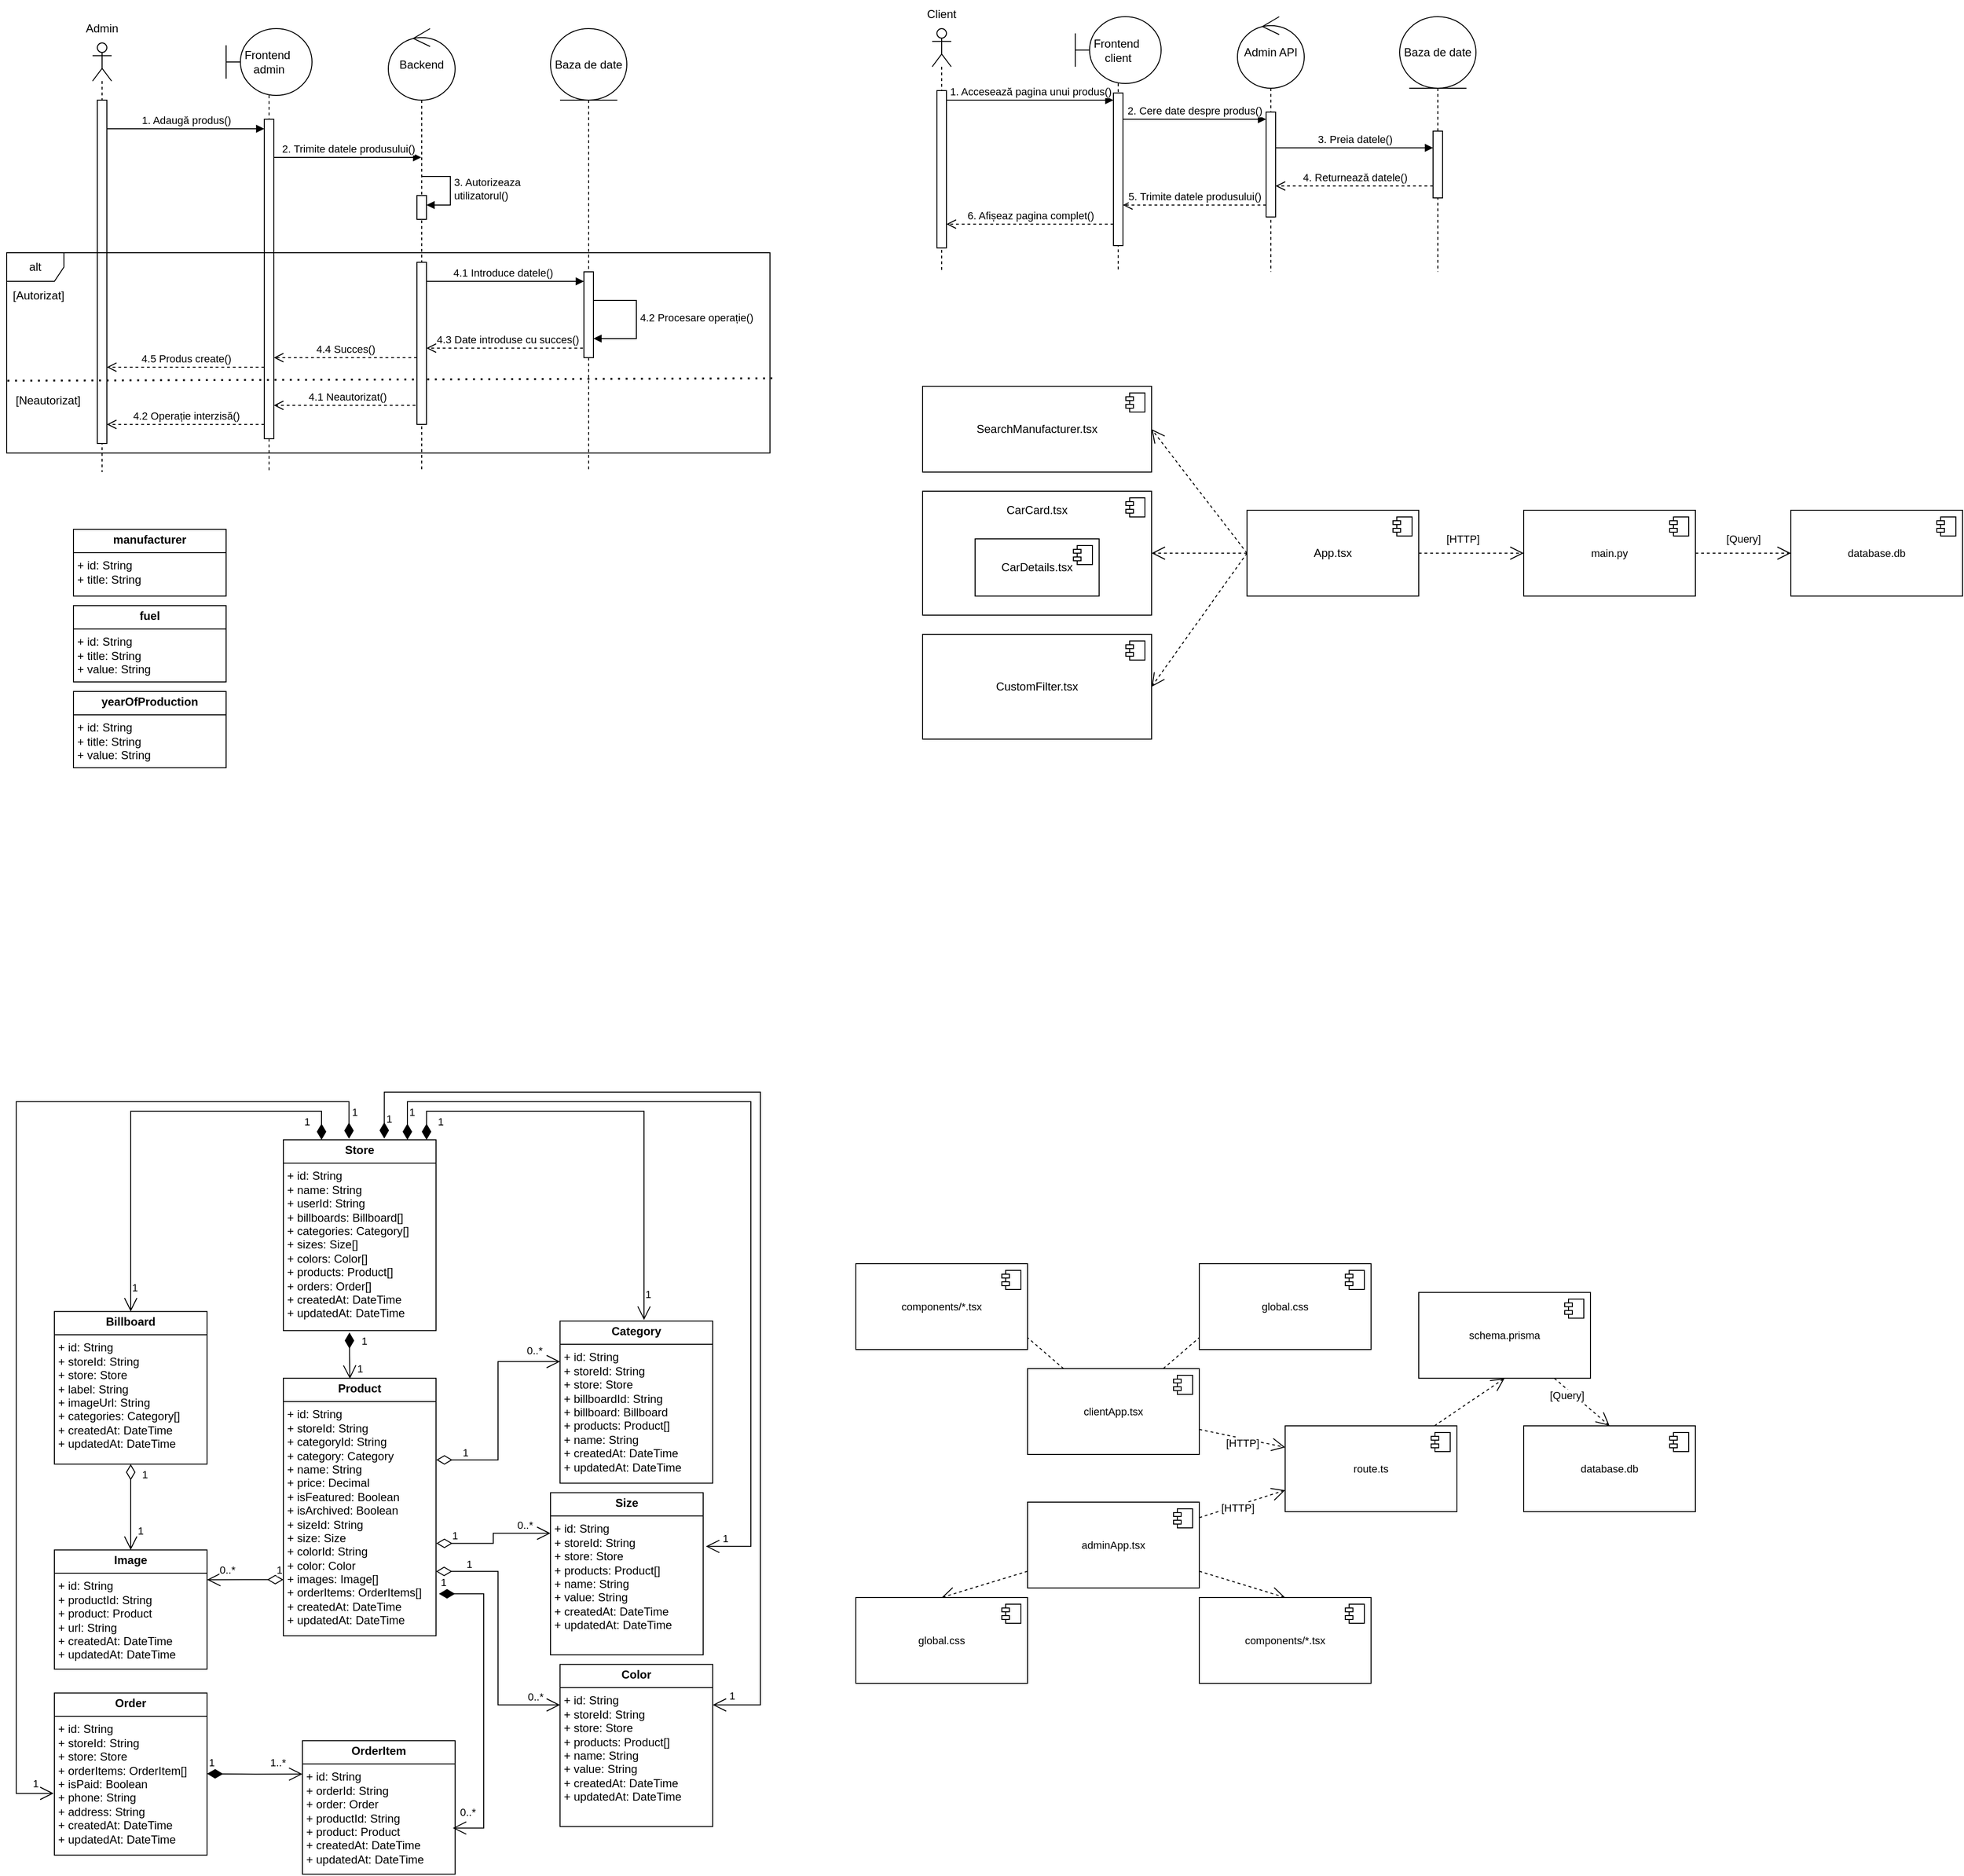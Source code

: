 <mxfile version="28.2.5">
  <diagram name="Page-1" id="--YKOo83Bhxol62qjwoW">
    <mxGraphModel dx="1009" dy="1139" grid="1" gridSize="10" guides="1" tooltips="1" connect="1" arrows="1" fold="1" page="1" pageScale="1" pageWidth="850" pageHeight="1100" math="0" shadow="0">
      <root>
        <mxCell id="0" />
        <mxCell id="1" parent="0" />
        <mxCell id="BHg9AFTFCtXIUyWafe2j-76" value="6. Afișeaz pagina complet()" style="html=1;verticalAlign=bottom;endArrow=open;dashed=1;endSize=8;curved=0;rounded=0;" parent="1" source="BHg9AFTFCtXIUyWafe2j-79" target="BHg9AFTFCtXIUyWafe2j-77" edge="1">
          <mxGeometry relative="1" as="geometry">
            <mxPoint x="1160" y="290" as="sourcePoint" />
            <mxPoint x="1070" y="299.77" as="targetPoint" />
            <Array as="points">
              <mxPoint x="1090" y="280" />
            </Array>
          </mxGeometry>
        </mxCell>
        <mxCell id="BHg9AFTFCtXIUyWafe2j-69" value="1. Accesează pagina unui produs()" style="html=1;verticalAlign=bottom;endArrow=block;curved=0;rounded=0;" parent="1" source="BHg9AFTFCtXIUyWafe2j-77" target="BHg9AFTFCtXIUyWafe2j-79" edge="1">
          <mxGeometry width="80" relative="1" as="geometry">
            <mxPoint x="1000" y="160" as="sourcePoint" />
            <mxPoint x="1080" y="160" as="targetPoint" />
            <Array as="points">
              <mxPoint x="1080" y="150" />
            </Array>
          </mxGeometry>
        </mxCell>
        <mxCell id="BHg9AFTFCtXIUyWafe2j-6" value="Baza de date" style="shape=umlLifeline;perimeter=lifelinePerimeter;whiteSpace=wrap;html=1;container=1;dropTarget=0;collapsible=0;recursiveResize=0;outlineConnect=0;portConstraint=eastwest;newEdgeStyle={&quot;curved&quot;:0,&quot;rounded&quot;:0};participant=umlEntity;size=75;" parent="1" vertex="1">
          <mxGeometry x="580" y="75" width="80" height="465" as="geometry" />
        </mxCell>
        <mxCell id="BHg9AFTFCtXIUyWafe2j-8" value="Backend" style="shape=umlLifeline;perimeter=lifelinePerimeter;whiteSpace=wrap;html=1;container=1;dropTarget=0;collapsible=0;recursiveResize=0;outlineConnect=0;portConstraint=eastwest;newEdgeStyle={&quot;curved&quot;:0,&quot;rounded&quot;:0};participant=umlControl;size=75;" parent="1" vertex="1">
          <mxGeometry x="410" y="75" width="70" height="465" as="geometry" />
        </mxCell>
        <mxCell id="BHg9AFTFCtXIUyWafe2j-11" value="" style="html=1;points=[[0,0,0,0,5],[0,1,0,0,-5],[1,0,0,0,5],[1,1,0,0,-5]];perimeter=orthogonalPerimeter;outlineConnect=0;targetShapes=umlLifeline;portConstraint=eastwest;newEdgeStyle={&quot;curved&quot;:0,&quot;rounded&quot;:0};" parent="BHg9AFTFCtXIUyWafe2j-8" vertex="1">
          <mxGeometry x="30" y="175" width="10" height="25" as="geometry" />
        </mxCell>
        <mxCell id="BHg9AFTFCtXIUyWafe2j-12" value="3. Autorizeaza&amp;nbsp;&lt;br&gt;utilizatorul()" style="html=1;align=left;spacingLeft=2;endArrow=block;rounded=0;edgeStyle=orthogonalEdgeStyle;curved=0;rounded=0;" parent="BHg9AFTFCtXIUyWafe2j-8" target="BHg9AFTFCtXIUyWafe2j-11" edge="1">
          <mxGeometry relative="1" as="geometry">
            <mxPoint x="35" y="155" as="sourcePoint" />
            <Array as="points">
              <mxPoint x="65" y="185" />
            </Array>
          </mxGeometry>
        </mxCell>
        <mxCell id="BHg9AFTFCtXIUyWafe2j-1" value="" style="shape=umlLifeline;perimeter=lifelinePerimeter;whiteSpace=wrap;html=1;container=1;dropTarget=0;collapsible=0;recursiveResize=0;outlineConnect=0;portConstraint=eastwest;newEdgeStyle={&quot;curved&quot;:0,&quot;rounded&quot;:0};participant=umlActor;" parent="1" vertex="1">
          <mxGeometry x="100" y="90" width="20" height="450" as="geometry" />
        </mxCell>
        <mxCell id="BHg9AFTFCtXIUyWafe2j-34" value="" style="html=1;points=[[0,0,0,0,5],[0,1,0,0,-5],[1,0,0,0,5],[1,1,0,0,-5]];perimeter=orthogonalPerimeter;outlineConnect=0;targetShapes=umlLifeline;portConstraint=eastwest;newEdgeStyle={&quot;curved&quot;:0,&quot;rounded&quot;:0};" parent="BHg9AFTFCtXIUyWafe2j-1" vertex="1">
          <mxGeometry x="5" y="60" width="10" height="360" as="geometry" />
        </mxCell>
        <mxCell id="BHg9AFTFCtXIUyWafe2j-5" value="Admin" style="text;html=1;align=center;verticalAlign=middle;whiteSpace=wrap;rounded=0;" parent="1" vertex="1">
          <mxGeometry x="80" y="60" width="60" height="30" as="geometry" />
        </mxCell>
        <mxCell id="BHg9AFTFCtXIUyWafe2j-7" value="&lt;div align=&quot;center&quot;&gt;Frontend&amp;nbsp;&lt;br&gt;admin&lt;/div&gt;" style="shape=umlLifeline;perimeter=lifelinePerimeter;whiteSpace=wrap;html=1;container=1;dropTarget=0;collapsible=0;recursiveResize=0;outlineConnect=0;portConstraint=eastwest;newEdgeStyle={&quot;curved&quot;:0,&quot;rounded&quot;:0};participant=umlBoundary;size=70;align=center;" parent="1" vertex="1">
          <mxGeometry x="240" y="75" width="90" height="465" as="geometry" />
        </mxCell>
        <mxCell id="BHg9AFTFCtXIUyWafe2j-36" value="" style="html=1;points=[[0,0,0,0,5],[0,1,0,0,-5],[1,0,0,0,5],[1,1,0,0,-5]];perimeter=orthogonalPerimeter;outlineConnect=0;targetShapes=umlLifeline;portConstraint=eastwest;newEdgeStyle={&quot;curved&quot;:0,&quot;rounded&quot;:0};" parent="BHg9AFTFCtXIUyWafe2j-7" vertex="1">
          <mxGeometry x="40" y="95" width="10" height="335" as="geometry" />
        </mxCell>
        <mxCell id="BHg9AFTFCtXIUyWafe2j-9" value="1. Adaugă produs()" style="html=1;verticalAlign=bottom;endArrow=block;curved=0;rounded=0;" parent="1" target="BHg9AFTFCtXIUyWafe2j-36" edge="1">
          <mxGeometry width="80" relative="1" as="geometry">
            <mxPoint x="115" y="180" as="sourcePoint" />
            <mxPoint x="284.5" y="180" as="targetPoint" />
          </mxGeometry>
        </mxCell>
        <mxCell id="BHg9AFTFCtXIUyWafe2j-10" value="2. Trimite datele produsului()" style="html=1;verticalAlign=bottom;endArrow=block;curved=0;rounded=0;" parent="1" source="BHg9AFTFCtXIUyWafe2j-36" edge="1">
          <mxGeometry width="80" relative="1" as="geometry">
            <mxPoint x="300" y="210" as="sourcePoint" />
            <mxPoint x="444.5" y="210" as="targetPoint" />
          </mxGeometry>
        </mxCell>
        <mxCell id="BHg9AFTFCtXIUyWafe2j-30" value="4.2 Procesare operație()" style="html=1;align=left;spacingLeft=2;endArrow=block;rounded=0;edgeStyle=orthogonalEdgeStyle;curved=0;rounded=0;" parent="1" source="BHg9AFTFCtXIUyWafe2j-6" target="BHg9AFTFCtXIUyWafe2j-29" edge="1">
          <mxGeometry relative="1" as="geometry">
            <mxPoint x="625" y="360" as="sourcePoint" />
            <Array as="points">
              <mxPoint x="670" y="360" />
              <mxPoint x="670" y="400" />
            </Array>
          </mxGeometry>
        </mxCell>
        <mxCell id="BHg9AFTFCtXIUyWafe2j-32" value="4.4 Succes()" style="html=1;verticalAlign=bottom;endArrow=open;dashed=1;endSize=8;curved=0;rounded=0;" parent="1" edge="1">
          <mxGeometry relative="1" as="geometry">
            <mxPoint x="440" y="420" as="sourcePoint" />
            <mxPoint x="290" y="420" as="targetPoint" />
            <Array as="points">
              <mxPoint x="360" y="420" />
            </Array>
          </mxGeometry>
        </mxCell>
        <mxCell id="BHg9AFTFCtXIUyWafe2j-33" value="4.5 Produs create()" style="html=1;verticalAlign=bottom;endArrow=open;dashed=1;endSize=8;curved=0;rounded=0;" parent="1" target="BHg9AFTFCtXIUyWafe2j-34" edge="1">
          <mxGeometry relative="1" as="geometry">
            <mxPoint x="280" y="430" as="sourcePoint" />
            <mxPoint x="100" y="410" as="targetPoint" />
            <Array as="points">
              <mxPoint x="200" y="430" />
            </Array>
          </mxGeometry>
        </mxCell>
        <mxCell id="BHg9AFTFCtXIUyWafe2j-16" value="" style="group;movable=1;resizable=1;rotatable=1;deletable=1;editable=1;locked=0;connectable=1;" parent="1" vertex="1" connectable="0">
          <mxGeometry x="10" y="310" width="800" height="270" as="geometry" />
        </mxCell>
        <mxCell id="BHg9AFTFCtXIUyWafe2j-19" value="" style="group;movable=1;resizable=1;rotatable=1;deletable=1;editable=1;locked=0;connectable=1;" parent="BHg9AFTFCtXIUyWafe2j-16" vertex="1" connectable="0">
          <mxGeometry width="800" height="270" as="geometry" />
        </mxCell>
        <mxCell id="BHg9AFTFCtXIUyWafe2j-13" value="alt" style="shape=umlFrame;whiteSpace=wrap;html=1;pointerEvents=0;movable=1;resizable=1;rotatable=1;deletable=1;editable=1;locked=0;connectable=1;" parent="BHg9AFTFCtXIUyWafe2j-19" vertex="1">
          <mxGeometry width="800" height="210" as="geometry" />
        </mxCell>
        <mxCell id="BHg9AFTFCtXIUyWafe2j-15" value="[Autorizat]" style="text;html=1;align=center;verticalAlign=middle;whiteSpace=wrap;rounded=0;" parent="BHg9AFTFCtXIUyWafe2j-19" vertex="1">
          <mxGeometry x="0.001" y="30" width="66.774" height="30" as="geometry" />
        </mxCell>
        <mxCell id="BHg9AFTFCtXIUyWafe2j-17" value="[Neautorizat]" style="text;html=1;align=center;verticalAlign=middle;whiteSpace=wrap;rounded=0;" parent="BHg9AFTFCtXIUyWafe2j-19" vertex="1">
          <mxGeometry x="10.001" y="140" width="66.774" height="30" as="geometry" />
        </mxCell>
        <mxCell id="BHg9AFTFCtXIUyWafe2j-14" value="" style="endArrow=none;dashed=1;html=1;dashPattern=1 3;strokeWidth=2;rounded=0;exitX=0.001;exitY=0.639;exitDx=0;exitDy=0;exitPerimeter=0;entryX=1.003;entryY=0.627;entryDx=0;entryDy=0;entryPerimeter=0;" parent="BHg9AFTFCtXIUyWafe2j-19" source="BHg9AFTFCtXIUyWafe2j-13" target="BHg9AFTFCtXIUyWafe2j-13" edge="1">
          <mxGeometry width="50" height="50" relative="1" as="geometry">
            <mxPoint x="10.78" y="135.63" as="sourcePoint" />
            <mxPoint x="808.38" y="134.37" as="targetPoint" />
          </mxGeometry>
        </mxCell>
        <mxCell id="BHg9AFTFCtXIUyWafe2j-20" value="4.1 Neautorizat()" style="html=1;verticalAlign=bottom;endArrow=open;dashed=1;endSize=8;curved=0;rounded=0;" parent="BHg9AFTFCtXIUyWafe2j-19" target="BHg9AFTFCtXIUyWafe2j-36" edge="1">
          <mxGeometry relative="1" as="geometry">
            <mxPoint x="434.5" y="160" as="sourcePoint" />
            <mxPoint x="274.667" y="160" as="targetPoint" />
          </mxGeometry>
        </mxCell>
        <mxCell id="BHg9AFTFCtXIUyWafe2j-23" value="4.2 Operație interzisă()" style="html=1;verticalAlign=bottom;endArrow=open;dashed=1;endSize=8;curved=0;rounded=0;" parent="BHg9AFTFCtXIUyWafe2j-19" target="BHg9AFTFCtXIUyWafe2j-34" edge="1">
          <mxGeometry relative="1" as="geometry">
            <mxPoint x="270" y="180" as="sourcePoint" />
            <mxPoint x="99.81" y="180" as="targetPoint" />
          </mxGeometry>
        </mxCell>
        <mxCell id="BHg9AFTFCtXIUyWafe2j-24" value="4.1 Introduce datele()" style="html=1;verticalAlign=bottom;endArrow=block;curved=0;rounded=0;" parent="BHg9AFTFCtXIUyWafe2j-19" target="BHg9AFTFCtXIUyWafe2j-29" edge="1">
          <mxGeometry width="80" relative="1" as="geometry">
            <mxPoint x="434.81" y="30" as="sourcePoint" />
            <mxPoint x="609.5" y="30" as="targetPoint" />
          </mxGeometry>
        </mxCell>
        <mxCell id="BHg9AFTFCtXIUyWafe2j-25" value="4.3 Date introduse cu succes()" style="html=1;verticalAlign=bottom;endArrow=open;dashed=1;endSize=8;curved=0;rounded=0;movable=1;resizable=1;rotatable=1;deletable=1;editable=1;locked=0;connectable=1;" parent="BHg9AFTFCtXIUyWafe2j-19" target="BHg9AFTFCtXIUyWafe2j-37" edge="1">
          <mxGeometry relative="1" as="geometry">
            <mxPoint x="610.0" y="100" as="sourcePoint" />
            <mxPoint x="435.31" y="100" as="targetPoint" />
          </mxGeometry>
        </mxCell>
        <mxCell id="BHg9AFTFCtXIUyWafe2j-37" value="" style="html=1;points=[[0,0,0,0,5],[0,1,0,0,-5],[1,0,0,0,5],[1,1,0,0,-5]];perimeter=orthogonalPerimeter;outlineConnect=0;targetShapes=umlLifeline;portConstraint=eastwest;newEdgeStyle={&quot;curved&quot;:0,&quot;rounded&quot;:0};" parent="BHg9AFTFCtXIUyWafe2j-19" vertex="1">
          <mxGeometry x="430" y="10" width="10" height="170" as="geometry" />
        </mxCell>
        <mxCell id="BHg9AFTFCtXIUyWafe2j-29" value="" style="html=1;points=[[0,0,0,0,5],[0,1,0,0,-5],[1,0,0,0,5],[1,1,0,0,-5]];perimeter=orthogonalPerimeter;outlineConnect=0;targetShapes=umlLifeline;portConstraint=eastwest;newEdgeStyle={&quot;curved&quot;:0,&quot;rounded&quot;:0};" parent="BHg9AFTFCtXIUyWafe2j-19" vertex="1">
          <mxGeometry x="605" y="20" width="10" height="90" as="geometry" />
        </mxCell>
        <mxCell id="BHg9AFTFCtXIUyWafe2j-43" value="Baza de date" style="shape=umlLifeline;perimeter=lifelinePerimeter;whiteSpace=wrap;html=1;container=1;dropTarget=0;collapsible=0;recursiveResize=0;outlineConnect=0;portConstraint=eastwest;newEdgeStyle={&quot;curved&quot;:0,&quot;rounded&quot;:0};participant=umlEntity;size=75;" parent="1" vertex="1">
          <mxGeometry x="1470" y="62.5" width="80" height="267.5" as="geometry" />
        </mxCell>
        <mxCell id="BHg9AFTFCtXIUyWafe2j-78" value="" style="html=1;points=[[0,0,0,0,5],[0,1,0,0,-5],[1,0,0,0,5],[1,1,0,0,-5]];perimeter=orthogonalPerimeter;outlineConnect=0;targetShapes=umlLifeline;portConstraint=eastwest;newEdgeStyle={&quot;curved&quot;:0,&quot;rounded&quot;:0};" parent="BHg9AFTFCtXIUyWafe2j-43" vertex="1">
          <mxGeometry x="35" y="120" width="10" height="70" as="geometry" />
        </mxCell>
        <mxCell id="BHg9AFTFCtXIUyWafe2j-44" value="Admin API" style="shape=umlLifeline;perimeter=lifelinePerimeter;whiteSpace=wrap;html=1;container=1;dropTarget=0;collapsible=0;recursiveResize=0;outlineConnect=0;portConstraint=eastwest;newEdgeStyle={&quot;curved&quot;:0,&quot;rounded&quot;:0};participant=umlControl;size=75;" parent="1" vertex="1">
          <mxGeometry x="1300" y="62.5" width="70" height="267.5" as="geometry" />
        </mxCell>
        <mxCell id="BHg9AFTFCtXIUyWafe2j-80" value="" style="html=1;points=[[0,0,0,0,5],[0,1,0,0,-5],[1,0,0,0,5],[1,1,0,0,-5]];perimeter=orthogonalPerimeter;outlineConnect=0;targetShapes=umlLifeline;portConstraint=eastwest;newEdgeStyle={&quot;curved&quot;:0,&quot;rounded&quot;:0};" parent="BHg9AFTFCtXIUyWafe2j-44" vertex="1">
          <mxGeometry x="30" y="100" width="10" height="110" as="geometry" />
        </mxCell>
        <mxCell id="BHg9AFTFCtXIUyWafe2j-47" value="" style="shape=umlLifeline;perimeter=lifelinePerimeter;whiteSpace=wrap;html=1;container=1;dropTarget=0;collapsible=0;recursiveResize=0;outlineConnect=0;portConstraint=eastwest;newEdgeStyle={&quot;curved&quot;:0,&quot;rounded&quot;:0};participant=umlActor;" parent="1" vertex="1">
          <mxGeometry x="980" y="75" width="20" height="255" as="geometry" />
        </mxCell>
        <mxCell id="BHg9AFTFCtXIUyWafe2j-77" value="" style="html=1;points=[[0,0,0,0,5],[0,1,0,0,-5],[1,0,0,0,5],[1,1,0,0,-5]];perimeter=orthogonalPerimeter;outlineConnect=0;targetShapes=umlLifeline;portConstraint=eastwest;newEdgeStyle={&quot;curved&quot;:0,&quot;rounded&quot;:0};" parent="BHg9AFTFCtXIUyWafe2j-47" vertex="1">
          <mxGeometry x="5" y="65" width="10" height="165" as="geometry" />
        </mxCell>
        <mxCell id="BHg9AFTFCtXIUyWafe2j-49" value="Client" style="text;html=1;align=center;verticalAlign=middle;whiteSpace=wrap;rounded=0;" parent="1" vertex="1">
          <mxGeometry x="960" y="45" width="60" height="30" as="geometry" />
        </mxCell>
        <mxCell id="BHg9AFTFCtXIUyWafe2j-50" value="&lt;div align=&quot;center&quot;&gt;Frontend&amp;nbsp;&lt;br&gt;client&lt;/div&gt;" style="shape=umlLifeline;perimeter=lifelinePerimeter;whiteSpace=wrap;html=1;container=1;dropTarget=0;collapsible=0;recursiveResize=0;outlineConnect=0;portConstraint=eastwest;newEdgeStyle={&quot;curved&quot;:0,&quot;rounded&quot;:0};participant=umlBoundary;size=70;align=center;" parent="1" vertex="1">
          <mxGeometry x="1130" y="62.5" width="90" height="267.5" as="geometry" />
        </mxCell>
        <mxCell id="BHg9AFTFCtXIUyWafe2j-79" value="" style="html=1;points=[[0,0,0,0,5],[0,1,0,0,-5],[1,0,0,0,5],[1,1,0,0,-5]];perimeter=orthogonalPerimeter;outlineConnect=0;targetShapes=umlLifeline;portConstraint=eastwest;newEdgeStyle={&quot;curved&quot;:0,&quot;rounded&quot;:0};" parent="BHg9AFTFCtXIUyWafe2j-50" vertex="1">
          <mxGeometry x="40" y="80" width="10" height="160" as="geometry" />
        </mxCell>
        <mxCell id="BHg9AFTFCtXIUyWafe2j-70" value="2. Cere date despre produs()" style="html=1;verticalAlign=bottom;endArrow=block;curved=0;rounded=0;" parent="1" edge="1">
          <mxGeometry width="80" relative="1" as="geometry">
            <mxPoint x="1180" y="170" as="sourcePoint" />
            <mxPoint x="1330" y="170" as="targetPoint" />
          </mxGeometry>
        </mxCell>
        <mxCell id="BHg9AFTFCtXIUyWafe2j-71" value="3. Preia datele()" style="html=1;verticalAlign=bottom;endArrow=block;curved=0;rounded=0;" parent="1" source="BHg9AFTFCtXIUyWafe2j-80" target="BHg9AFTFCtXIUyWafe2j-78" edge="1">
          <mxGeometry width="80" relative="1" as="geometry">
            <mxPoint x="1335.035" y="200" as="sourcePoint" />
            <mxPoint x="1509.5" y="200" as="targetPoint" />
            <Array as="points">
              <mxPoint x="1420" y="200" />
            </Array>
          </mxGeometry>
        </mxCell>
        <mxCell id="BHg9AFTFCtXIUyWafe2j-74" value="4. Returnează datele()" style="html=1;verticalAlign=bottom;endArrow=open;dashed=1;endSize=8;curved=0;rounded=0;" parent="1" source="BHg9AFTFCtXIUyWafe2j-78" target="BHg9AFTFCtXIUyWafe2j-80" edge="1">
          <mxGeometry relative="1" as="geometry">
            <mxPoint x="1509.5" y="240" as="sourcePoint" />
            <mxPoint x="1335.035" y="240" as="targetPoint" />
            <Array as="points">
              <mxPoint x="1420" y="240" />
            </Array>
          </mxGeometry>
        </mxCell>
        <mxCell id="BHg9AFTFCtXIUyWafe2j-75" value="5. Trimite datele produsului()" style="html=1;verticalAlign=bottom;endArrow=open;dashed=1;endSize=8;curved=0;rounded=0;" parent="1" source="BHg9AFTFCtXIUyWafe2j-80" target="BHg9AFTFCtXIUyWafe2j-79" edge="1">
          <mxGeometry relative="1" as="geometry">
            <mxPoint x="1330" y="260" as="sourcePoint" />
            <mxPoint x="1180.005" y="260" as="targetPoint" />
            <Array as="points">
              <mxPoint x="1250" y="260" />
            </Array>
          </mxGeometry>
        </mxCell>
        <mxCell id="5V5kFggPxRIhRgnpEikM-1" value="&lt;p style=&quot;margin:0px;margin-top:4px;text-align:center;&quot;&gt;&lt;b&gt;manufacturer&lt;/b&gt;&lt;/p&gt;&lt;hr size=&quot;1&quot; style=&quot;border-style:solid;&quot;&gt;&lt;p style=&quot;margin:0px;margin-left:4px;&quot;&gt;+ id: String&lt;/p&gt;&lt;p style=&quot;margin:0px;margin-left:4px;&quot;&gt;+ title: String&lt;/p&gt;" style="verticalAlign=top;align=left;overflow=fill;html=1;whiteSpace=wrap;" parent="1" vertex="1">
          <mxGeometry x="80" y="600" width="160" height="70" as="geometry" />
        </mxCell>
        <mxCell id="5V5kFggPxRIhRgnpEikM-2" value="&lt;p style=&quot;margin:0px;margin-top:4px;text-align:center;&quot;&gt;&lt;b&gt;fuel&lt;/b&gt;&lt;/p&gt;&lt;hr size=&quot;1&quot; style=&quot;border-style:solid;&quot;&gt;&lt;p style=&quot;margin:0px;margin-left:4px;&quot;&gt;+ id: String&lt;/p&gt;&lt;p style=&quot;margin:0px;margin-left:4px;&quot;&gt;+ title: String&lt;/p&gt;&lt;p style=&quot;margin:0px;margin-left:4px;&quot;&gt;+ value: String&lt;/p&gt;" style="verticalAlign=top;align=left;overflow=fill;html=1;whiteSpace=wrap;" parent="1" vertex="1">
          <mxGeometry x="80" y="680" width="160" height="80" as="geometry" />
        </mxCell>
        <mxCell id="5V5kFggPxRIhRgnpEikM-3" value="&lt;p style=&quot;margin:0px;margin-top:4px;text-align:center;&quot;&gt;&lt;b&gt;yearOfProduction&lt;/b&gt;&lt;/p&gt;&lt;hr size=&quot;1&quot; style=&quot;border-style:solid;&quot;&gt;&lt;p style=&quot;margin:0px;margin-left:4px;&quot;&gt;+ id: String&lt;/p&gt;&lt;p style=&quot;margin:0px;margin-left:4px;&quot;&gt;+ title: String&lt;/p&gt;&lt;p style=&quot;margin:0px;margin-left:4px;&quot;&gt;+ value: String&lt;/p&gt;" style="verticalAlign=top;align=left;overflow=fill;html=1;whiteSpace=wrap;" parent="1" vertex="1">
          <mxGeometry x="80" y="770" width="160" height="80" as="geometry" />
        </mxCell>
        <mxCell id="5V5kFggPxRIhRgnpEikM-4" value="&lt;p style=&quot;margin:0px;margin-top:4px;text-align:center;&quot;&gt;&lt;b&gt;Store&lt;/b&gt;&lt;/p&gt;&lt;hr size=&quot;1&quot; style=&quot;border-style:solid;&quot;&gt;&lt;p style=&quot;margin:0px;margin-left:4px;&quot;&gt;+ id: String&lt;/p&gt;&lt;p style=&quot;margin:0px;margin-left:4px;&quot;&gt;+ name: String&lt;/p&gt;&lt;p style=&quot;margin:0px;margin-left:4px;&quot;&gt;+ userId: String&lt;/p&gt;&lt;p style=&quot;margin:0px;margin-left:4px;&quot;&gt;+ billboards: Billboard[]&lt;/p&gt;&lt;p style=&quot;margin:0px;margin-left:4px;&quot;&gt;+ categories: Category[]&lt;/p&gt;&lt;p style=&quot;margin:0px;margin-left:4px;&quot;&gt;+ sizes: Size[]&lt;/p&gt;&lt;p style=&quot;margin:0px;margin-left:4px;&quot;&gt;+ colors: Color[]&lt;/p&gt;&lt;p style=&quot;margin:0px;margin-left:4px;&quot;&gt;+ products: Product[]&lt;/p&gt;&lt;p style=&quot;margin:0px;margin-left:4px;&quot;&gt;+ orders: Order[]&lt;/p&gt;&lt;p style=&quot;margin:0px;margin-left:4px;&quot;&gt;+ createdAt: DateTime&lt;/p&gt;&lt;p style=&quot;margin:0px;margin-left:4px;&quot;&gt;+ updatedAt: DateTime&lt;/p&gt;" style="verticalAlign=top;align=left;overflow=fill;html=1;whiteSpace=wrap;" parent="1" vertex="1">
          <mxGeometry x="300" y="1240.14" width="160" height="200" as="geometry" />
        </mxCell>
        <mxCell id="5V5kFggPxRIhRgnpEikM-5" value="&lt;p style=&quot;margin:0px;margin-top:4px;text-align:center;&quot;&gt;&lt;b&gt;Billboard&lt;/b&gt;&lt;/p&gt;&lt;hr size=&quot;1&quot; style=&quot;border-style:solid;&quot;&gt;&lt;p style=&quot;margin:0px;margin-left:4px;&quot;&gt;+ id: String&lt;/p&gt;&lt;p style=&quot;margin:0px;margin-left:4px;&quot;&gt;+ storeId: String&lt;/p&gt;&lt;p style=&quot;margin:0px;margin-left:4px;&quot;&gt;+ store: Store&lt;/p&gt;&lt;p style=&quot;margin:0px;margin-left:4px;&quot;&gt;+ label: String&lt;/p&gt;&lt;p style=&quot;margin:0px;margin-left:4px;&quot;&gt;+ imageUrl: String&lt;/p&gt;&lt;p style=&quot;margin:0px;margin-left:4px;&quot;&gt;+ categories: Category[]&lt;/p&gt;&lt;p style=&quot;margin:0px;margin-left:4px;&quot;&gt;+ createdAt: DateTime&lt;/p&gt;&lt;p style=&quot;margin:0px;margin-left:4px;&quot;&gt;+ updatedAt: DateTime&lt;/p&gt;" style="verticalAlign=top;align=left;overflow=fill;html=1;whiteSpace=wrap;" parent="1" vertex="1">
          <mxGeometry x="60" y="1420.14" width="160" height="160" as="geometry" />
        </mxCell>
        <mxCell id="5V5kFggPxRIhRgnpEikM-6" value="&lt;p style=&quot;margin:0px;margin-top:4px;text-align:center;&quot;&gt;&lt;b&gt;Category&lt;/b&gt;&lt;/p&gt;&lt;hr size=&quot;1&quot; style=&quot;border-style:solid;&quot;&gt;&lt;p style=&quot;margin:0px;margin-left:4px;&quot;&gt;+ id: String&lt;/p&gt;&lt;p style=&quot;margin:0px;margin-left:4px;&quot;&gt;+ storeId: String&lt;/p&gt;&lt;p style=&quot;margin:0px;margin-left:4px;&quot;&gt;+ store: Store&lt;/p&gt;&lt;p style=&quot;margin:0px;margin-left:4px;&quot;&gt;+ billboardId: String&lt;/p&gt;&lt;p style=&quot;margin:0px;margin-left:4px;&quot;&gt;+ billboard: Billboard&lt;/p&gt;&lt;p style=&quot;margin:0px;margin-left:4px;&quot;&gt;+ products: Product[]&lt;/p&gt;&lt;p style=&quot;margin:0px;margin-left:4px;&quot;&gt;+ name: String&lt;/p&gt;&lt;p style=&quot;margin:0px;margin-left:4px;&quot;&gt;+ createdAt: DateTime&lt;/p&gt;&lt;p style=&quot;margin:0px;margin-left:4px;&quot;&gt;+ updatedAt: DateTime&lt;/p&gt;" style="verticalAlign=top;align=left;overflow=fill;html=1;whiteSpace=wrap;" parent="1" vertex="1">
          <mxGeometry x="590" y="1430.14" width="160" height="170" as="geometry" />
        </mxCell>
        <mxCell id="5V5kFggPxRIhRgnpEikM-7" value="&lt;p style=&quot;margin:0px;margin-top:4px;text-align:center;&quot;&gt;&lt;b&gt;Size&lt;/b&gt;&lt;/p&gt;&lt;hr size=&quot;1&quot; style=&quot;border-style:solid;&quot;&gt;&lt;p style=&quot;margin:0px;margin-left:4px;&quot;&gt;+ id: String&lt;/p&gt;&lt;p style=&quot;margin:0px;margin-left:4px;&quot;&gt;+ storeId: String&lt;/p&gt;&lt;p style=&quot;margin:0px;margin-left:4px;&quot;&gt;+ store: Store&lt;/p&gt;&lt;p style=&quot;margin:0px;margin-left:4px;&quot;&gt;+ products: Product[]&lt;/p&gt;&lt;p style=&quot;margin:0px;margin-left:4px;&quot;&gt;+ name: String&lt;/p&gt;&lt;p style=&quot;margin:0px;margin-left:4px;&quot;&gt;+ value: String&lt;/p&gt;&lt;p style=&quot;margin:0px;margin-left:4px;&quot;&gt;+ createdAt: DateTime&lt;/p&gt;&lt;p style=&quot;margin:0px;margin-left:4px;&quot;&gt;+ updatedAt: DateTime&lt;/p&gt;" style="verticalAlign=top;align=left;overflow=fill;html=1;whiteSpace=wrap;" parent="1" vertex="1">
          <mxGeometry x="580" y="1610.14" width="160" height="170" as="geometry" />
        </mxCell>
        <mxCell id="5V5kFggPxRIhRgnpEikM-8" value="&lt;p style=&quot;margin:0px;margin-top:4px;text-align:center;&quot;&gt;&lt;b&gt;Color&lt;/b&gt;&lt;/p&gt;&lt;hr size=&quot;1&quot; style=&quot;border-style:solid;&quot;&gt;&lt;p style=&quot;margin:0px;margin-left:4px;&quot;&gt;+ id: String&lt;/p&gt;&lt;p style=&quot;margin:0px;margin-left:4px;&quot;&gt;+ storeId: String&lt;/p&gt;&lt;p style=&quot;margin:0px;margin-left:4px;&quot;&gt;+ store: Store&lt;/p&gt;&lt;p style=&quot;margin:0px;margin-left:4px;&quot;&gt;+ products: Product[]&lt;/p&gt;&lt;p style=&quot;margin:0px;margin-left:4px;&quot;&gt;+ name: String&lt;/p&gt;&lt;p style=&quot;margin:0px;margin-left:4px;&quot;&gt;+ value: String&lt;/p&gt;&lt;p style=&quot;margin:0px;margin-left:4px;&quot;&gt;+ createdAt: DateTime&lt;/p&gt;&lt;p style=&quot;margin:0px;margin-left:4px;&quot;&gt;+ updatedAt: DateTime&lt;/p&gt;" style="verticalAlign=top;align=left;overflow=fill;html=1;whiteSpace=wrap;" parent="1" vertex="1">
          <mxGeometry x="590" y="1790.14" width="160" height="170" as="geometry" />
        </mxCell>
        <mxCell id="5V5kFggPxRIhRgnpEikM-9" value="&lt;p style=&quot;margin:0px;margin-top:4px;text-align:center;&quot;&gt;&lt;b&gt;Product&lt;/b&gt;&lt;/p&gt;&lt;hr size=&quot;1&quot; style=&quot;border-style:solid;&quot;&gt;&lt;p style=&quot;margin:0px;margin-left:4px;&quot;&gt;+ id: String&lt;/p&gt;&lt;p style=&quot;margin:0px;margin-left:4px;&quot;&gt;+ storeId: String&lt;/p&gt;&lt;p style=&quot;margin:0px;margin-left:4px;&quot;&gt;+ categoryId: String&lt;/p&gt;&lt;p style=&quot;margin:0px;margin-left:4px;&quot;&gt;+ category: Category&lt;/p&gt;&lt;p style=&quot;margin:0px;margin-left:4px;&quot;&gt;+ name: String&lt;/p&gt;&lt;p style=&quot;margin:0px;margin-left:4px;&quot;&gt;+ price: Decimal&lt;/p&gt;&lt;p style=&quot;margin:0px;margin-left:4px;&quot;&gt;+ isFeatured: Boolean&lt;/p&gt;&lt;p style=&quot;margin:0px;margin-left:4px;&quot;&gt;+ isArchived: Boolean&lt;/p&gt;&lt;p style=&quot;margin:0px;margin-left:4px;&quot;&gt;+ sizeId: String&lt;/p&gt;&lt;p style=&quot;margin:0px;margin-left:4px;&quot;&gt;+ size: Size&lt;/p&gt;&lt;p style=&quot;margin:0px;margin-left:4px;&quot;&gt;+ colorId: String&lt;/p&gt;&lt;p style=&quot;margin:0px;margin-left:4px;&quot;&gt;+ color: Color&lt;/p&gt;&lt;p style=&quot;margin:0px;margin-left:4px;&quot;&gt;+ images: Image[]&lt;/p&gt;&lt;p style=&quot;margin:0px;margin-left:4px;&quot;&gt;+ orderItems: OrderItems[]&lt;/p&gt;&lt;p style=&quot;margin:0px;margin-left:4px;&quot;&gt;+ createdAt: DateTime&lt;/p&gt;&lt;p style=&quot;margin:0px;margin-left:4px;&quot;&gt;+ updatedAt: DateTime&lt;/p&gt;" style="verticalAlign=top;align=left;overflow=fill;html=1;whiteSpace=wrap;" parent="1" vertex="1">
          <mxGeometry x="300" y="1490.14" width="160" height="270" as="geometry" />
        </mxCell>
        <mxCell id="5V5kFggPxRIhRgnpEikM-10" value="&lt;p style=&quot;margin:0px;margin-top:4px;text-align:center;&quot;&gt;&lt;b&gt;Image&lt;/b&gt;&lt;/p&gt;&lt;hr size=&quot;1&quot; style=&quot;border-style:solid;&quot;&gt;&lt;p style=&quot;margin:0px;margin-left:4px;&quot;&gt;+ id: String&lt;/p&gt;&lt;p style=&quot;margin:0px;margin-left:4px;&quot;&gt;+ productId: String&lt;/p&gt;&lt;p style=&quot;margin:0px;margin-left:4px;&quot;&gt;+ product: Product&lt;/p&gt;&lt;p style=&quot;margin:0px;margin-left:4px;&quot;&gt;+ url: String&lt;/p&gt;&lt;p style=&quot;margin:0px;margin-left:4px;&quot;&gt;+ createdAt: DateTime&lt;/p&gt;&lt;p style=&quot;margin:0px;margin-left:4px;&quot;&gt;+ updatedAt: DateTime&lt;/p&gt;" style="verticalAlign=top;align=left;overflow=fill;html=1;whiteSpace=wrap;" parent="1" vertex="1">
          <mxGeometry x="60" y="1670.14" width="160" height="125" as="geometry" />
        </mxCell>
        <mxCell id="5V5kFggPxRIhRgnpEikM-15" value="" style="group" parent="1" vertex="1" connectable="0">
          <mxGeometry x="60" y="1820.14" width="480" height="190" as="geometry" />
        </mxCell>
        <mxCell id="5V5kFggPxRIhRgnpEikM-11" value="&lt;p style=&quot;margin:0px;margin-top:4px;text-align:center;&quot;&gt;&lt;b&gt;Order&lt;/b&gt;&lt;/p&gt;&lt;hr size=&quot;1&quot; style=&quot;border-style:solid;&quot;&gt;&lt;p style=&quot;margin:0px;margin-left:4px;&quot;&gt;+ id: String&lt;/p&gt;&lt;p style=&quot;margin:0px;margin-left:4px;&quot;&gt;+ storeId: String&lt;/p&gt;&lt;p style=&quot;margin:0px;margin-left:4px;&quot;&gt;+ store: Store&lt;/p&gt;&lt;p style=&quot;margin:0px;margin-left:4px;&quot;&gt;+ orderItems: OrderItem[]&lt;/p&gt;&lt;p style=&quot;margin:0px;margin-left:4px;&quot;&gt;+ isPaid: Boolean&lt;/p&gt;&lt;p style=&quot;margin:0px;margin-left:4px;&quot;&gt;+ phone: String&lt;/p&gt;&lt;p style=&quot;margin:0px;margin-left:4px;&quot;&gt;+ address: String&lt;/p&gt;&lt;p style=&quot;margin:0px;margin-left:4px;&quot;&gt;+ createdAt: DateTime&lt;/p&gt;&lt;p style=&quot;margin:0px;margin-left:4px;&quot;&gt;+ updatedAt: DateTime&lt;/p&gt;" style="verticalAlign=top;align=left;overflow=fill;html=1;whiteSpace=wrap;" parent="5V5kFggPxRIhRgnpEikM-15" vertex="1">
          <mxGeometry width="160" height="170" as="geometry" />
        </mxCell>
        <mxCell id="5V5kFggPxRIhRgnpEikM-12" value="&lt;p style=&quot;margin:0px;margin-top:4px;text-align:center;&quot;&gt;&lt;b&gt;OrderItem&lt;/b&gt;&lt;/p&gt;&lt;hr size=&quot;1&quot; style=&quot;border-style:solid;&quot;&gt;&lt;p style=&quot;margin:0px;margin-left:4px;&quot;&gt;+ id: String&lt;/p&gt;&lt;p style=&quot;margin:0px;margin-left:4px;&quot;&gt;+ orderId: String&lt;/p&gt;&lt;p style=&quot;margin:0px;margin-left:4px;&quot;&gt;+ order: Order&lt;/p&gt;&lt;p style=&quot;margin:0px;margin-left:4px;&quot;&gt;+ productId: String&lt;/p&gt;&lt;p style=&quot;margin:0px;margin-left:4px;&quot;&gt;+ product: Product&lt;/p&gt;&lt;p style=&quot;margin:0px;margin-left:4px;&quot;&gt;+ createdAt: DateTime&lt;/p&gt;&lt;p style=&quot;margin:0px;margin-left:4px;&quot;&gt;+ updatedAt: DateTime&lt;/p&gt;" style="verticalAlign=top;align=left;overflow=fill;html=1;whiteSpace=wrap;" parent="5V5kFggPxRIhRgnpEikM-15" vertex="1">
          <mxGeometry x="260" y="50" width="160" height="140" as="geometry" />
        </mxCell>
        <mxCell id="5V5kFggPxRIhRgnpEikM-13" value="1" style="endArrow=open;html=1;endSize=12;startArrow=diamondThin;startSize=14;startFill=1;edgeStyle=orthogonalEdgeStyle;align=left;verticalAlign=bottom;rounded=0;entryX=0;entryY=0.25;entryDx=0;entryDy=0;" parent="5V5kFggPxRIhRgnpEikM-15" target="5V5kFggPxRIhRgnpEikM-12" edge="1">
          <mxGeometry x="-1" y="3" relative="1" as="geometry">
            <mxPoint x="160" y="84.63" as="sourcePoint" />
            <mxPoint x="320" y="84.63" as="targetPoint" />
          </mxGeometry>
        </mxCell>
        <mxCell id="5V5kFggPxRIhRgnpEikM-14" value="1..*" style="edgeLabel;html=1;align=center;verticalAlign=middle;resizable=0;points=[];" parent="5V5kFggPxRIhRgnpEikM-13" vertex="1" connectable="0">
          <mxGeometry x="0.686" y="2" relative="1" as="geometry">
            <mxPoint x="-11" y="-10" as="offset" />
          </mxGeometry>
        </mxCell>
        <mxCell id="5V5kFggPxRIhRgnpEikM-17" value="1" style="endArrow=open;html=1;endSize=12;startArrow=diamondThin;startSize=14;startFill=0;edgeStyle=orthogonalEdgeStyle;align=left;verticalAlign=bottom;rounded=0;entryX=1;entryY=0.25;entryDx=0;entryDy=0;exitX=0;exitY=0.782;exitDx=0;exitDy=0;exitPerimeter=0;" parent="1" source="5V5kFggPxRIhRgnpEikM-9" target="5V5kFggPxRIhRgnpEikM-10" edge="1">
          <mxGeometry x="-0.778" y="-1" relative="1" as="geometry">
            <mxPoint x="290" y="1681.14" as="sourcePoint" />
            <mxPoint x="490" y="1680.14" as="targetPoint" />
            <Array as="points" />
            <mxPoint as="offset" />
          </mxGeometry>
        </mxCell>
        <mxCell id="5V5kFggPxRIhRgnpEikM-18" value="0..*" style="edgeLabel;html=1;align=center;verticalAlign=middle;resizable=0;points=[];" parent="5V5kFggPxRIhRgnpEikM-17" vertex="1" connectable="0">
          <mxGeometry x="0.848" y="-2" relative="1" as="geometry">
            <mxPoint x="15" y="-9" as="offset" />
          </mxGeometry>
        </mxCell>
        <mxCell id="5V5kFggPxRIhRgnpEikM-19" value="1" style="endArrow=open;html=1;endSize=12;startArrow=diamondThin;startSize=14;startFill=0;edgeStyle=orthogonalEdgeStyle;align=left;verticalAlign=bottom;rounded=0;entryX=0;entryY=0.25;entryDx=0;entryDy=0;exitX=1.002;exitY=0.317;exitDx=0;exitDy=0;exitPerimeter=0;" parent="1" source="5V5kFggPxRIhRgnpEikM-9" target="5V5kFggPxRIhRgnpEikM-6" edge="1">
          <mxGeometry x="-0.778" y="-1" relative="1" as="geometry">
            <mxPoint x="390" y="1680.14" as="sourcePoint" />
            <mxPoint x="200" y="1680.14" as="targetPoint" />
            <Array as="points" />
            <mxPoint as="offset" />
          </mxGeometry>
        </mxCell>
        <mxCell id="5V5kFggPxRIhRgnpEikM-20" value="0..*" style="edgeLabel;html=1;align=center;verticalAlign=middle;resizable=0;points=[];" parent="5V5kFggPxRIhRgnpEikM-19" vertex="1" connectable="0">
          <mxGeometry x="0.848" y="-2" relative="1" as="geometry">
            <mxPoint x="-9" y="-14" as="offset" />
          </mxGeometry>
        </mxCell>
        <mxCell id="5V5kFggPxRIhRgnpEikM-21" value="1" style="endArrow=open;html=1;endSize=12;startArrow=diamondThin;startSize=14;startFill=0;edgeStyle=orthogonalEdgeStyle;align=left;verticalAlign=bottom;rounded=0;entryX=0;entryY=0.25;entryDx=0;entryDy=0;exitX=1.002;exitY=0.641;exitDx=0;exitDy=0;exitPerimeter=0;" parent="1" source="5V5kFggPxRIhRgnpEikM-9" target="5V5kFggPxRIhRgnpEikM-7" edge="1">
          <mxGeometry x="-0.778" y="-1" relative="1" as="geometry">
            <mxPoint x="620" y="1695.14" as="sourcePoint" />
            <mxPoint x="750" y="1610.14" as="targetPoint" />
            <Array as="points" />
            <mxPoint as="offset" />
          </mxGeometry>
        </mxCell>
        <mxCell id="5V5kFggPxRIhRgnpEikM-22" value="0..*" style="edgeLabel;html=1;align=center;verticalAlign=middle;resizable=0;points=[];" parent="5V5kFggPxRIhRgnpEikM-21" vertex="1" connectable="0">
          <mxGeometry x="0.848" y="-2" relative="1" as="geometry">
            <mxPoint x="-17" y="-11" as="offset" />
          </mxGeometry>
        </mxCell>
        <mxCell id="5V5kFggPxRIhRgnpEikM-23" value="1" style="endArrow=open;html=1;endSize=12;startArrow=diamondThin;startSize=14;startFill=0;edgeStyle=orthogonalEdgeStyle;align=left;verticalAlign=bottom;rounded=0;entryX=0;entryY=0.25;entryDx=0;entryDy=0;exitX=1;exitY=0.75;exitDx=0;exitDy=0;" parent="1" source="5V5kFggPxRIhRgnpEikM-9" target="5V5kFggPxRIhRgnpEikM-8" edge="1">
          <mxGeometry x="-0.778" y="-1" relative="1" as="geometry">
            <mxPoint x="580" y="1740.14" as="sourcePoint" />
            <mxPoint x="710" y="1730.14" as="targetPoint" />
            <Array as="points" />
            <mxPoint as="offset" />
          </mxGeometry>
        </mxCell>
        <mxCell id="5V5kFggPxRIhRgnpEikM-24" value="0..*" style="edgeLabel;html=1;align=center;verticalAlign=middle;resizable=0;points=[];" parent="5V5kFggPxRIhRgnpEikM-23" vertex="1" connectable="0">
          <mxGeometry x="0.848" y="-2" relative="1" as="geometry">
            <mxPoint x="-6" y="-11" as="offset" />
          </mxGeometry>
        </mxCell>
        <mxCell id="5V5kFggPxRIhRgnpEikM-26" value="1" style="endArrow=open;html=1;endSize=12;startArrow=diamondThin;startSize=14;startFill=1;edgeStyle=orthogonalEdgeStyle;align=left;verticalAlign=bottom;rounded=0;exitX=1.019;exitY=0.837;exitDx=0;exitDy=0;exitPerimeter=0;entryX=0.985;entryY=0.654;entryDx=0;entryDy=0;entryPerimeter=0;" parent="1" source="5V5kFggPxRIhRgnpEikM-9" target="5V5kFggPxRIhRgnpEikM-12" edge="1">
          <mxGeometry x="-1" y="3" relative="1" as="geometry">
            <mxPoint x="470" y="1820.14" as="sourcePoint" />
            <mxPoint x="630" y="1820.14" as="targetPoint" />
            <Array as="points">
              <mxPoint x="510" y="1716.14" />
              <mxPoint x="510" y="1962.14" />
            </Array>
          </mxGeometry>
        </mxCell>
        <mxCell id="5V5kFggPxRIhRgnpEikM-27" value="0..*" style="edgeLabel;html=1;align=center;verticalAlign=middle;resizable=0;points=[];" parent="5V5kFggPxRIhRgnpEikM-26" vertex="1" connectable="0">
          <mxGeometry x="0.887" relative="1" as="geometry">
            <mxPoint x="-3" y="-17" as="offset" />
          </mxGeometry>
        </mxCell>
        <mxCell id="5V5kFggPxRIhRgnpEikM-29" value="1" style="endArrow=open;html=1;endSize=12;startArrow=diamondThin;startSize=14;startFill=0;edgeStyle=orthogonalEdgeStyle;align=left;verticalAlign=bottom;rounded=0;exitX=0.5;exitY=1;exitDx=0;exitDy=0;entryX=0.5;entryY=0;entryDx=0;entryDy=0;" parent="1" source="5V5kFggPxRIhRgnpEikM-5" target="5V5kFggPxRIhRgnpEikM-10" edge="1">
          <mxGeometry x="-0.556" y="10" relative="1" as="geometry">
            <mxPoint x="140" y="1650.14" as="sourcePoint" />
            <mxPoint x="300" y="1650.14" as="targetPoint" />
            <mxPoint as="offset" />
          </mxGeometry>
        </mxCell>
        <mxCell id="5V5kFggPxRIhRgnpEikM-30" value="1" style="edgeLabel;html=1;align=center;verticalAlign=middle;resizable=0;points=[];" parent="5V5kFggPxRIhRgnpEikM-29" vertex="1" connectable="0">
          <mxGeometry x="0.622" y="-1" relative="1" as="geometry">
            <mxPoint x="11" y="-3" as="offset" />
          </mxGeometry>
        </mxCell>
        <mxCell id="5V5kFggPxRIhRgnpEikM-31" value="1" style="endArrow=open;html=1;endSize=12;startArrow=diamondThin;startSize=14;startFill=1;edgeStyle=orthogonalEdgeStyle;align=left;verticalAlign=bottom;rounded=0;exitX=0.25;exitY=0;exitDx=0;exitDy=0;entryX=0.5;entryY=0;entryDx=0;entryDy=0;" parent="1" source="5V5kFggPxRIhRgnpEikM-4" target="5V5kFggPxRIhRgnpEikM-5" edge="1">
          <mxGeometry x="-0.773" y="20" relative="1" as="geometry">
            <mxPoint x="330" y="1440.14" as="sourcePoint" />
            <mxPoint x="490" y="1440.14" as="targetPoint" />
            <Array as="points">
              <mxPoint x="340" y="1210.14" />
              <mxPoint x="140" y="1210.14" />
            </Array>
            <mxPoint as="offset" />
          </mxGeometry>
        </mxCell>
        <mxCell id="5V5kFggPxRIhRgnpEikM-32" value="1" style="edgeLabel;html=1;align=center;verticalAlign=middle;resizable=0;points=[];" parent="5V5kFggPxRIhRgnpEikM-31" vertex="1" connectable="0">
          <mxGeometry x="0.886" y="4" relative="1" as="geometry">
            <mxPoint as="offset" />
          </mxGeometry>
        </mxCell>
        <mxCell id="5V5kFggPxRIhRgnpEikM-33" value="1" style="endArrow=open;html=1;endSize=12;startArrow=diamondThin;startSize=14;startFill=1;edgeStyle=orthogonalEdgeStyle;align=left;verticalAlign=bottom;rounded=0;exitX=0.938;exitY=0;exitDx=0;exitDy=0;entryX=0.55;entryY=-0.007;entryDx=0;entryDy=0;entryPerimeter=0;exitPerimeter=0;" parent="1" source="5V5kFggPxRIhRgnpEikM-4" target="5V5kFggPxRIhRgnpEikM-6" edge="1">
          <mxGeometry x="-0.957" y="-10" relative="1" as="geometry">
            <mxPoint x="450" y="1250.14" as="sourcePoint" />
            <mxPoint x="250" y="1400.14" as="targetPoint" />
            <Array as="points">
              <mxPoint x="450" y="1210.14" />
              <mxPoint x="678" y="1210.14" />
            </Array>
            <mxPoint as="offset" />
          </mxGeometry>
        </mxCell>
        <mxCell id="5V5kFggPxRIhRgnpEikM-34" value="1" style="edgeLabel;html=1;align=center;verticalAlign=middle;resizable=0;points=[];" parent="5V5kFggPxRIhRgnpEikM-33" vertex="1" connectable="0">
          <mxGeometry x="0.886" y="4" relative="1" as="geometry">
            <mxPoint as="offset" />
          </mxGeometry>
        </mxCell>
        <mxCell id="5V5kFggPxRIhRgnpEikM-35" value="1" style="endArrow=open;html=1;endSize=12;startArrow=diamondThin;startSize=14;startFill=1;edgeStyle=orthogonalEdgeStyle;align=left;verticalAlign=bottom;rounded=0;exitX=0.433;exitY=1.01;exitDx=0;exitDy=0;exitPerimeter=0;entryX=0.436;entryY=0.002;entryDx=0;entryDy=0;entryPerimeter=0;" parent="1" source="5V5kFggPxRIhRgnpEikM-4" target="5V5kFggPxRIhRgnpEikM-9" edge="1">
          <mxGeometry x="-0.265" y="11" relative="1" as="geometry">
            <mxPoint x="490" y="1490.14" as="sourcePoint" />
            <mxPoint x="650" y="1490.14" as="targetPoint" />
            <Array as="points">
              <mxPoint x="369" y="1465.14" />
              <mxPoint x="370" y="1465.14" />
            </Array>
            <mxPoint as="offset" />
          </mxGeometry>
        </mxCell>
        <mxCell id="5V5kFggPxRIhRgnpEikM-36" value="1" style="edgeLabel;html=1;align=center;verticalAlign=middle;resizable=0;points=[];" parent="5V5kFggPxRIhRgnpEikM-35" vertex="1" connectable="0">
          <mxGeometry x="0.393" y="1" relative="1" as="geometry">
            <mxPoint x="9" y="4" as="offset" />
          </mxGeometry>
        </mxCell>
        <mxCell id="5V5kFggPxRIhRgnpEikM-37" value="1" style="endArrow=open;html=1;endSize=12;startArrow=diamondThin;startSize=14;startFill=1;edgeStyle=orthogonalEdgeStyle;align=left;verticalAlign=bottom;rounded=0;entryX=1.018;entryY=0.331;entryDx=0;entryDy=0;entryPerimeter=0;" parent="1" target="5V5kFggPxRIhRgnpEikM-7" edge="1">
          <mxGeometry x="-0.956" relative="1" as="geometry">
            <mxPoint x="430" y="1240.14" as="sourcePoint" />
            <mxPoint x="988" y="1479.14" as="targetPoint" />
            <Array as="points">
              <mxPoint x="430" y="1240.14" />
              <mxPoint x="430" y="1200.14" />
              <mxPoint x="790" y="1200.14" />
              <mxPoint x="790" y="1666.14" />
            </Array>
            <mxPoint as="offset" />
          </mxGeometry>
        </mxCell>
        <mxCell id="5V5kFggPxRIhRgnpEikM-38" value="1" style="edgeLabel;html=1;align=center;verticalAlign=middle;resizable=0;points=[];" parent="5V5kFggPxRIhRgnpEikM-37" vertex="1" connectable="0">
          <mxGeometry x="0.886" y="4" relative="1" as="geometry">
            <mxPoint x="-31" y="-4" as="offset" />
          </mxGeometry>
        </mxCell>
        <mxCell id="5V5kFggPxRIhRgnpEikM-39" value="1" style="endArrow=open;html=1;endSize=12;startArrow=diamondThin;startSize=14;startFill=1;edgeStyle=orthogonalEdgeStyle;align=left;verticalAlign=bottom;rounded=0;exitX=0.661;exitY=-0.007;exitDx=0;exitDy=0;entryX=1;entryY=0.25;entryDx=0;entryDy=0;exitPerimeter=0;" parent="1" source="5V5kFggPxRIhRgnpEikM-4" target="5V5kFggPxRIhRgnpEikM-8" edge="1">
          <mxGeometry x="-0.979" relative="1" as="geometry">
            <mxPoint x="870" y="1380.14" as="sourcePoint" />
            <mxPoint x="1098" y="1569.14" as="targetPoint" />
            <Array as="points">
              <mxPoint x="406" y="1190.14" />
              <mxPoint x="800" y="1190.14" />
              <mxPoint x="800" y="1833.14" />
            </Array>
            <mxPoint as="offset" />
          </mxGeometry>
        </mxCell>
        <mxCell id="5V5kFggPxRIhRgnpEikM-40" value="1" style="edgeLabel;html=1;align=center;verticalAlign=middle;resizable=0;points=[];" parent="5V5kFggPxRIhRgnpEikM-39" vertex="1" connectable="0">
          <mxGeometry x="0.886" y="4" relative="1" as="geometry">
            <mxPoint x="-34" y="5" as="offset" />
          </mxGeometry>
        </mxCell>
        <mxCell id="5V5kFggPxRIhRgnpEikM-41" value="1" style="endArrow=open;html=1;endSize=12;startArrow=diamondThin;startSize=14;startFill=1;edgeStyle=orthogonalEdgeStyle;align=left;verticalAlign=bottom;rounded=0;exitX=0.43;exitY=-0.006;exitDx=0;exitDy=0;entryX=-0.005;entryY=0.619;entryDx=0;entryDy=0;exitPerimeter=0;entryPerimeter=0;" parent="1" source="5V5kFggPxRIhRgnpEikM-4" target="5V5kFggPxRIhRgnpEikM-11" edge="1">
          <mxGeometry x="-0.967" y="-1" relative="1" as="geometry">
            <mxPoint x="830" y="1230.14" as="sourcePoint" />
            <mxPoint x="1185" y="1827.14" as="targetPoint" />
            <Array as="points">
              <mxPoint x="369" y="1200.14" />
              <mxPoint x="20" y="1200.14" />
              <mxPoint x="20" y="1925.14" />
            </Array>
            <mxPoint as="offset" />
          </mxGeometry>
        </mxCell>
        <mxCell id="5V5kFggPxRIhRgnpEikM-42" value="1" style="edgeLabel;html=1;align=center;verticalAlign=middle;resizable=0;points=[];" parent="5V5kFggPxRIhRgnpEikM-41" vertex="1" connectable="0">
          <mxGeometry x="0.886" y="4" relative="1" as="geometry">
            <mxPoint x="16" y="16" as="offset" />
          </mxGeometry>
        </mxCell>
        <mxCell id="45_0ljpBoJnEJpcaFZ0H-13" value="" style="group" parent="1" vertex="1" connectable="0">
          <mxGeometry x="970" y="560" width="240" height="130" as="geometry" />
        </mxCell>
        <mxCell id="45_0ljpBoJnEJpcaFZ0H-3" value="" style="html=1;dropTarget=0;whiteSpace=wrap;" parent="45_0ljpBoJnEJpcaFZ0H-13" vertex="1">
          <mxGeometry width="240" height="130" as="geometry" />
        </mxCell>
        <mxCell id="45_0ljpBoJnEJpcaFZ0H-4" value="" style="shape=module;jettyWidth=8;jettyHeight=4;" parent="45_0ljpBoJnEJpcaFZ0H-3" vertex="1">
          <mxGeometry x="1" width="20" height="20" relative="1" as="geometry">
            <mxPoint x="-27" y="7" as="offset" />
          </mxGeometry>
        </mxCell>
        <mxCell id="45_0ljpBoJnEJpcaFZ0H-10" value="&lt;div&gt;CarDetails.tsx&lt;/div&gt;" style="html=1;dropTarget=0;whiteSpace=wrap;" parent="45_0ljpBoJnEJpcaFZ0H-13" vertex="1">
          <mxGeometry x="55" y="50" width="130" height="60" as="geometry" />
        </mxCell>
        <mxCell id="45_0ljpBoJnEJpcaFZ0H-11" value="" style="shape=module;jettyWidth=8;jettyHeight=4;" parent="45_0ljpBoJnEJpcaFZ0H-10" vertex="1">
          <mxGeometry x="1" width="20" height="20" relative="1" as="geometry">
            <mxPoint x="-27" y="7" as="offset" />
          </mxGeometry>
        </mxCell>
        <mxCell id="45_0ljpBoJnEJpcaFZ0H-12" value="CarCard.tsx" style="text;html=1;align=center;verticalAlign=middle;whiteSpace=wrap;rounded=0;" parent="45_0ljpBoJnEJpcaFZ0H-13" vertex="1">
          <mxGeometry x="90" y="5" width="60" height="30" as="geometry" />
        </mxCell>
        <mxCell id="45_0ljpBoJnEJpcaFZ0H-14" value="CustomFilter.tsx" style="html=1;dropTarget=0;whiteSpace=wrap;" parent="1" vertex="1">
          <mxGeometry x="970" y="710.14" width="240" height="109.86" as="geometry" />
        </mxCell>
        <mxCell id="45_0ljpBoJnEJpcaFZ0H-15" value="" style="shape=module;jettyWidth=8;jettyHeight=4;" parent="45_0ljpBoJnEJpcaFZ0H-14" vertex="1">
          <mxGeometry x="1" width="20" height="20" relative="1" as="geometry">
            <mxPoint x="-27" y="7" as="offset" />
          </mxGeometry>
        </mxCell>
        <mxCell id="45_0ljpBoJnEJpcaFZ0H-16" value="SearchManufacturer.tsx" style="html=1;dropTarget=0;whiteSpace=wrap;" parent="1" vertex="1">
          <mxGeometry x="970" y="450" width="240" height="90" as="geometry" />
        </mxCell>
        <mxCell id="45_0ljpBoJnEJpcaFZ0H-17" value="" style="shape=module;jettyWidth=8;jettyHeight=4;" parent="45_0ljpBoJnEJpcaFZ0H-16" vertex="1">
          <mxGeometry x="1" width="20" height="20" relative="1" as="geometry">
            <mxPoint x="-27" y="7" as="offset" />
          </mxGeometry>
        </mxCell>
        <mxCell id="45_0ljpBoJnEJpcaFZ0H-22" style="edgeStyle=none;shape=connector;rounded=0;orthogonalLoop=1;jettySize=auto;html=1;entryX=1;entryY=0.5;entryDx=0;entryDy=0;dashed=1;strokeColor=default;align=center;verticalAlign=middle;fontFamily=Helvetica;fontSize=11;fontColor=default;labelBackgroundColor=default;endArrow=open;endSize=12;" parent="1" source="45_0ljpBoJnEJpcaFZ0H-18" target="45_0ljpBoJnEJpcaFZ0H-3" edge="1">
          <mxGeometry relative="1" as="geometry" />
        </mxCell>
        <mxCell id="45_0ljpBoJnEJpcaFZ0H-23" style="edgeStyle=none;shape=connector;rounded=0;orthogonalLoop=1;jettySize=auto;html=1;entryX=1;entryY=0.5;entryDx=0;entryDy=0;dashed=1;strokeColor=default;align=center;verticalAlign=middle;fontFamily=Helvetica;fontSize=11;fontColor=default;labelBackgroundColor=default;endArrow=open;endSize=12;exitX=0;exitY=0.5;exitDx=0;exitDy=0;" parent="1" source="45_0ljpBoJnEJpcaFZ0H-18" target="45_0ljpBoJnEJpcaFZ0H-14" edge="1">
          <mxGeometry relative="1" as="geometry" />
        </mxCell>
        <mxCell id="45_0ljpBoJnEJpcaFZ0H-28" style="edgeStyle=none;shape=connector;rounded=0;orthogonalLoop=1;jettySize=auto;html=1;dashed=1;strokeColor=default;align=center;verticalAlign=middle;fontFamily=Helvetica;fontSize=11;fontColor=default;labelBackgroundColor=default;endArrow=open;endSize=12;" parent="1" source="45_0ljpBoJnEJpcaFZ0H-18" target="45_0ljpBoJnEJpcaFZ0H-24" edge="1">
          <mxGeometry relative="1" as="geometry" />
        </mxCell>
        <mxCell id="45_0ljpBoJnEJpcaFZ0H-30" value="[HTTP]" style="edgeLabel;html=1;align=center;verticalAlign=middle;resizable=0;points=[];fontFamily=Helvetica;fontSize=11;fontColor=default;labelBackgroundColor=default;" parent="45_0ljpBoJnEJpcaFZ0H-28" vertex="1" connectable="0">
          <mxGeometry x="-0.249" y="3" relative="1" as="geometry">
            <mxPoint x="4" y="-12" as="offset" />
          </mxGeometry>
        </mxCell>
        <mxCell id="45_0ljpBoJnEJpcaFZ0H-18" value="&lt;div&gt;App.tsx&lt;/div&gt;" style="html=1;dropTarget=0;whiteSpace=wrap;" parent="1" vertex="1">
          <mxGeometry x="1310" y="580" width="180" height="90" as="geometry" />
        </mxCell>
        <mxCell id="45_0ljpBoJnEJpcaFZ0H-19" value="" style="shape=module;jettyWidth=8;jettyHeight=4;" parent="45_0ljpBoJnEJpcaFZ0H-18" vertex="1">
          <mxGeometry x="1" width="20" height="20" relative="1" as="geometry">
            <mxPoint x="-27" y="7" as="offset" />
          </mxGeometry>
        </mxCell>
        <mxCell id="45_0ljpBoJnEJpcaFZ0H-21" value="" style="endArrow=open;endSize=12;dashed=1;html=1;rounded=0;exitX=0;exitY=0.5;exitDx=0;exitDy=0;entryX=1;entryY=0.5;entryDx=0;entryDy=0;" parent="1" source="45_0ljpBoJnEJpcaFZ0H-18" target="45_0ljpBoJnEJpcaFZ0H-16" edge="1">
          <mxGeometry width="160" relative="1" as="geometry">
            <mxPoint x="1170" y="660" as="sourcePoint" />
            <mxPoint x="1330" y="660" as="targetPoint" />
          </mxGeometry>
        </mxCell>
        <mxCell id="45_0ljpBoJnEJpcaFZ0H-29" style="edgeStyle=none;shape=connector;rounded=0;orthogonalLoop=1;jettySize=auto;html=1;entryX=0;entryY=0.5;entryDx=0;entryDy=0;dashed=1;strokeColor=default;align=center;verticalAlign=middle;fontFamily=Helvetica;fontSize=11;fontColor=default;labelBackgroundColor=default;endArrow=open;endSize=12;" parent="1" source="45_0ljpBoJnEJpcaFZ0H-24" target="45_0ljpBoJnEJpcaFZ0H-26" edge="1">
          <mxGeometry relative="1" as="geometry" />
        </mxCell>
        <mxCell id="45_0ljpBoJnEJpcaFZ0H-31" value="[Query]" style="edgeLabel;html=1;align=center;verticalAlign=middle;resizable=0;points=[];fontFamily=Helvetica;fontSize=11;fontColor=default;labelBackgroundColor=default;" parent="45_0ljpBoJnEJpcaFZ0H-29" vertex="1" connectable="0">
          <mxGeometry x="0.052" y="-2" relative="1" as="geometry">
            <mxPoint x="-3" y="-17" as="offset" />
          </mxGeometry>
        </mxCell>
        <mxCell id="45_0ljpBoJnEJpcaFZ0H-24" value="main.py" style="html=1;dropTarget=0;whiteSpace=wrap;fontFamily=Helvetica;fontSize=11;fontColor=default;labelBackgroundColor=default;" parent="1" vertex="1">
          <mxGeometry x="1600" y="580" width="180" height="90" as="geometry" />
        </mxCell>
        <mxCell id="45_0ljpBoJnEJpcaFZ0H-25" value="" style="shape=module;jettyWidth=8;jettyHeight=4;fontFamily=Helvetica;fontSize=11;fontColor=default;labelBackgroundColor=default;" parent="45_0ljpBoJnEJpcaFZ0H-24" vertex="1">
          <mxGeometry x="1" width="20" height="20" relative="1" as="geometry">
            <mxPoint x="-27" y="7" as="offset" />
          </mxGeometry>
        </mxCell>
        <mxCell id="45_0ljpBoJnEJpcaFZ0H-26" value="database.db" style="html=1;dropTarget=0;whiteSpace=wrap;fontFamily=Helvetica;fontSize=11;fontColor=default;labelBackgroundColor=default;" parent="1" vertex="1">
          <mxGeometry x="1880" y="580" width="180" height="90" as="geometry" />
        </mxCell>
        <mxCell id="45_0ljpBoJnEJpcaFZ0H-27" value="" style="shape=module;jettyWidth=8;jettyHeight=4;fontFamily=Helvetica;fontSize=11;fontColor=default;labelBackgroundColor=default;" parent="45_0ljpBoJnEJpcaFZ0H-26" vertex="1">
          <mxGeometry x="1" width="20" height="20" relative="1" as="geometry">
            <mxPoint x="-27" y="7" as="offset" />
          </mxGeometry>
        </mxCell>
        <mxCell id="45_0ljpBoJnEJpcaFZ0H-47" style="edgeStyle=none;shape=connector;rounded=0;orthogonalLoop=1;jettySize=auto;html=1;entryX=0.5;entryY=0;entryDx=0;entryDy=0;dashed=1;strokeColor=default;align=center;verticalAlign=middle;fontFamily=Helvetica;fontSize=11;fontColor=default;labelBackgroundColor=default;endArrow=open;endSize=12;" parent="1" source="45_0ljpBoJnEJpcaFZ0H-32" target="45_0ljpBoJnEJpcaFZ0H-36" edge="1">
          <mxGeometry relative="1" as="geometry" />
        </mxCell>
        <mxCell id="45_0ljpBoJnEJpcaFZ0H-48" style="edgeStyle=none;shape=connector;rounded=0;orthogonalLoop=1;jettySize=auto;html=1;dashed=1;strokeColor=default;align=center;verticalAlign=middle;fontFamily=Helvetica;fontSize=11;fontColor=default;labelBackgroundColor=default;endArrow=open;endSize=12;entryX=0.5;entryY=0;entryDx=0;entryDy=0;" parent="1" source="45_0ljpBoJnEJpcaFZ0H-32" target="45_0ljpBoJnEJpcaFZ0H-34" edge="1">
          <mxGeometry relative="1" as="geometry">
            <mxPoint x="1300" y="1470" as="targetPoint" />
          </mxGeometry>
        </mxCell>
        <mxCell id="45_0ljpBoJnEJpcaFZ0H-55" style="edgeStyle=none;shape=connector;rounded=0;orthogonalLoop=1;jettySize=auto;html=1;entryX=0;entryY=0.25;entryDx=0;entryDy=0;dashed=1;strokeColor=default;align=center;verticalAlign=middle;fontFamily=Helvetica;fontSize=11;fontColor=default;labelBackgroundColor=default;endArrow=open;endSize=12;" parent="1" source="45_0ljpBoJnEJpcaFZ0H-32" target="45_0ljpBoJnEJpcaFZ0H-51" edge="1">
          <mxGeometry relative="1" as="geometry" />
        </mxCell>
        <mxCell id="45_0ljpBoJnEJpcaFZ0H-63" value="[HTTP]" style="edgeLabel;html=1;align=center;verticalAlign=middle;resizable=0;points=[];fontFamily=Helvetica;fontSize=11;fontColor=default;labelBackgroundColor=default;" parent="45_0ljpBoJnEJpcaFZ0H-55" vertex="1" connectable="0">
          <mxGeometry x="0.007" y="-5" relative="1" as="geometry">
            <mxPoint as="offset" />
          </mxGeometry>
        </mxCell>
        <mxCell id="45_0ljpBoJnEJpcaFZ0H-32" value="&lt;div&gt;clientApp.tsx&lt;/div&gt;" style="html=1;dropTarget=0;whiteSpace=wrap;fontFamily=Helvetica;fontSize=11;fontColor=default;labelBackgroundColor=default;" parent="1" vertex="1">
          <mxGeometry x="1080" y="1480" width="180" height="90" as="geometry" />
        </mxCell>
        <mxCell id="45_0ljpBoJnEJpcaFZ0H-33" value="" style="shape=module;jettyWidth=8;jettyHeight=4;fontFamily=Helvetica;fontSize=11;fontColor=default;labelBackgroundColor=default;" parent="45_0ljpBoJnEJpcaFZ0H-32" vertex="1">
          <mxGeometry x="1" width="20" height="20" relative="1" as="geometry">
            <mxPoint x="-27" y="7" as="offset" />
          </mxGeometry>
        </mxCell>
        <mxCell id="45_0ljpBoJnEJpcaFZ0H-34" value="global.css" style="html=1;dropTarget=0;whiteSpace=wrap;fontFamily=Helvetica;fontSize=11;fontColor=default;labelBackgroundColor=default;" parent="1" vertex="1">
          <mxGeometry x="1260" y="1370" width="180" height="90" as="geometry" />
        </mxCell>
        <mxCell id="45_0ljpBoJnEJpcaFZ0H-35" value="" style="shape=module;jettyWidth=8;jettyHeight=4;fontFamily=Helvetica;fontSize=11;fontColor=default;labelBackgroundColor=default;" parent="45_0ljpBoJnEJpcaFZ0H-34" vertex="1">
          <mxGeometry x="1" width="20" height="20" relative="1" as="geometry">
            <mxPoint x="-27" y="7" as="offset" />
          </mxGeometry>
        </mxCell>
        <mxCell id="45_0ljpBoJnEJpcaFZ0H-36" value="components/*.tsx" style="html=1;dropTarget=0;whiteSpace=wrap;fontFamily=Helvetica;fontSize=11;fontColor=default;labelBackgroundColor=default;" parent="1" vertex="1">
          <mxGeometry x="900" y="1370" width="180" height="90" as="geometry" />
        </mxCell>
        <mxCell id="45_0ljpBoJnEJpcaFZ0H-37" value="" style="shape=module;jettyWidth=8;jettyHeight=4;fontFamily=Helvetica;fontSize=11;fontColor=default;labelBackgroundColor=default;" parent="45_0ljpBoJnEJpcaFZ0H-36" vertex="1">
          <mxGeometry x="1" width="20" height="20" relative="1" as="geometry">
            <mxPoint x="-27" y="7" as="offset" />
          </mxGeometry>
        </mxCell>
        <mxCell id="45_0ljpBoJnEJpcaFZ0H-49" style="edgeStyle=none;shape=connector;rounded=0;orthogonalLoop=1;jettySize=auto;html=1;entryX=0.5;entryY=0;entryDx=0;entryDy=0;dashed=1;strokeColor=default;align=center;verticalAlign=middle;fontFamily=Helvetica;fontSize=11;fontColor=default;labelBackgroundColor=default;endArrow=open;endSize=12;" parent="1" source="45_0ljpBoJnEJpcaFZ0H-38" target="45_0ljpBoJnEJpcaFZ0H-40" edge="1">
          <mxGeometry relative="1" as="geometry" />
        </mxCell>
        <mxCell id="45_0ljpBoJnEJpcaFZ0H-50" style="edgeStyle=none;shape=connector;rounded=0;orthogonalLoop=1;jettySize=auto;html=1;entryX=0.5;entryY=0;entryDx=0;entryDy=0;dashed=1;strokeColor=default;align=center;verticalAlign=middle;fontFamily=Helvetica;fontSize=11;fontColor=default;labelBackgroundColor=default;endArrow=open;endSize=12;" parent="1" source="45_0ljpBoJnEJpcaFZ0H-38" target="45_0ljpBoJnEJpcaFZ0H-42" edge="1">
          <mxGeometry relative="1" as="geometry" />
        </mxCell>
        <mxCell id="45_0ljpBoJnEJpcaFZ0H-56" style="edgeStyle=none;shape=connector;rounded=0;orthogonalLoop=1;jettySize=auto;html=1;entryX=0;entryY=0.75;entryDx=0;entryDy=0;dashed=1;strokeColor=default;align=center;verticalAlign=middle;fontFamily=Helvetica;fontSize=11;fontColor=default;labelBackgroundColor=default;endArrow=open;endSize=12;" parent="1" source="45_0ljpBoJnEJpcaFZ0H-38" target="45_0ljpBoJnEJpcaFZ0H-51" edge="1">
          <mxGeometry relative="1" as="geometry" />
        </mxCell>
        <mxCell id="45_0ljpBoJnEJpcaFZ0H-64" value="[HTTP]" style="edgeLabel;html=1;align=center;verticalAlign=middle;resizable=0;points=[];fontFamily=Helvetica;fontSize=11;fontColor=default;labelBackgroundColor=default;" parent="45_0ljpBoJnEJpcaFZ0H-56" vertex="1" connectable="0">
          <mxGeometry x="-0.099" y="-1" relative="1" as="geometry">
            <mxPoint x="-1" y="1" as="offset" />
          </mxGeometry>
        </mxCell>
        <mxCell id="45_0ljpBoJnEJpcaFZ0H-38" value="&lt;div&gt;adminApp.tsx&lt;/div&gt;" style="html=1;dropTarget=0;whiteSpace=wrap;fontFamily=Helvetica;fontSize=11;fontColor=default;labelBackgroundColor=default;" parent="1" vertex="1">
          <mxGeometry x="1080" y="1620" width="180" height="90" as="geometry" />
        </mxCell>
        <mxCell id="45_0ljpBoJnEJpcaFZ0H-39" value="" style="shape=module;jettyWidth=8;jettyHeight=4;fontFamily=Helvetica;fontSize=11;fontColor=default;labelBackgroundColor=default;" parent="45_0ljpBoJnEJpcaFZ0H-38" vertex="1">
          <mxGeometry x="1" width="20" height="20" relative="1" as="geometry">
            <mxPoint x="-27" y="7" as="offset" />
          </mxGeometry>
        </mxCell>
        <mxCell id="45_0ljpBoJnEJpcaFZ0H-40" value="global.css" style="html=1;dropTarget=0;whiteSpace=wrap;fontFamily=Helvetica;fontSize=11;fontColor=default;labelBackgroundColor=default;" parent="1" vertex="1">
          <mxGeometry x="900" y="1720" width="180" height="90" as="geometry" />
        </mxCell>
        <mxCell id="45_0ljpBoJnEJpcaFZ0H-41" value="" style="shape=module;jettyWidth=8;jettyHeight=4;fontFamily=Helvetica;fontSize=11;fontColor=default;labelBackgroundColor=default;" parent="45_0ljpBoJnEJpcaFZ0H-40" vertex="1">
          <mxGeometry x="1" width="20" height="20" relative="1" as="geometry">
            <mxPoint x="-27" y="7" as="offset" />
          </mxGeometry>
        </mxCell>
        <mxCell id="45_0ljpBoJnEJpcaFZ0H-42" value="components/*.tsx" style="html=1;dropTarget=0;whiteSpace=wrap;fontFamily=Helvetica;fontSize=11;fontColor=default;labelBackgroundColor=default;" parent="1" vertex="1">
          <mxGeometry x="1260" y="1720" width="180" height="90" as="geometry" />
        </mxCell>
        <mxCell id="45_0ljpBoJnEJpcaFZ0H-43" value="" style="shape=module;jettyWidth=8;jettyHeight=4;fontFamily=Helvetica;fontSize=11;fontColor=default;labelBackgroundColor=default;" parent="45_0ljpBoJnEJpcaFZ0H-42" vertex="1">
          <mxGeometry x="1" width="20" height="20" relative="1" as="geometry">
            <mxPoint x="-27" y="7" as="offset" />
          </mxGeometry>
        </mxCell>
        <mxCell id="45_0ljpBoJnEJpcaFZ0H-59" style="edgeStyle=none;shape=connector;rounded=0;orthogonalLoop=1;jettySize=auto;html=1;entryX=0.5;entryY=1;entryDx=0;entryDy=0;dashed=1;strokeColor=default;align=center;verticalAlign=middle;fontFamily=Helvetica;fontSize=11;fontColor=default;labelBackgroundColor=default;endArrow=open;endSize=12;" parent="1" source="45_0ljpBoJnEJpcaFZ0H-51" target="45_0ljpBoJnEJpcaFZ0H-57" edge="1">
          <mxGeometry relative="1" as="geometry" />
        </mxCell>
        <mxCell id="45_0ljpBoJnEJpcaFZ0H-51" value="&lt;div&gt;route.ts&lt;/div&gt;" style="html=1;dropTarget=0;whiteSpace=wrap;fontFamily=Helvetica;fontSize=11;fontColor=default;labelBackgroundColor=default;" parent="1" vertex="1">
          <mxGeometry x="1350" y="1540" width="180" height="90" as="geometry" />
        </mxCell>
        <mxCell id="45_0ljpBoJnEJpcaFZ0H-52" value="" style="shape=module;jettyWidth=8;jettyHeight=4;fontFamily=Helvetica;fontSize=11;fontColor=default;labelBackgroundColor=default;" parent="45_0ljpBoJnEJpcaFZ0H-51" vertex="1">
          <mxGeometry x="1" width="20" height="20" relative="1" as="geometry">
            <mxPoint x="-27" y="7" as="offset" />
          </mxGeometry>
        </mxCell>
        <mxCell id="45_0ljpBoJnEJpcaFZ0H-66" style="edgeStyle=none;shape=connector;rounded=0;orthogonalLoop=1;jettySize=auto;html=1;entryX=0.5;entryY=0;entryDx=0;entryDy=0;dashed=1;strokeColor=default;align=center;verticalAlign=middle;fontFamily=Helvetica;fontSize=11;fontColor=default;labelBackgroundColor=default;endArrow=open;endSize=12;" parent="1" source="45_0ljpBoJnEJpcaFZ0H-57" target="45_0ljpBoJnEJpcaFZ0H-60" edge="1">
          <mxGeometry relative="1" as="geometry" />
        </mxCell>
        <mxCell id="45_0ljpBoJnEJpcaFZ0H-67" value="[Query]" style="edgeLabel;html=1;align=center;verticalAlign=middle;resizable=0;points=[];fontFamily=Helvetica;fontSize=11;fontColor=default;labelBackgroundColor=default;" parent="45_0ljpBoJnEJpcaFZ0H-66" vertex="1" connectable="0">
          <mxGeometry x="-0.44" y="-5" relative="1" as="geometry">
            <mxPoint as="offset" />
          </mxGeometry>
        </mxCell>
        <mxCell id="45_0ljpBoJnEJpcaFZ0H-57" value="schema.prisma" style="html=1;dropTarget=0;whiteSpace=wrap;fontFamily=Helvetica;fontSize=11;fontColor=default;labelBackgroundColor=default;" parent="1" vertex="1">
          <mxGeometry x="1490" y="1400.14" width="180" height="90" as="geometry" />
        </mxCell>
        <mxCell id="45_0ljpBoJnEJpcaFZ0H-58" value="" style="shape=module;jettyWidth=8;jettyHeight=4;fontFamily=Helvetica;fontSize=11;fontColor=default;labelBackgroundColor=default;" parent="45_0ljpBoJnEJpcaFZ0H-57" vertex="1">
          <mxGeometry x="1" width="20" height="20" relative="1" as="geometry">
            <mxPoint x="-27" y="7" as="offset" />
          </mxGeometry>
        </mxCell>
        <mxCell id="45_0ljpBoJnEJpcaFZ0H-60" value="database.db" style="html=1;dropTarget=0;whiteSpace=wrap;fontFamily=Helvetica;fontSize=11;fontColor=default;labelBackgroundColor=default;" parent="1" vertex="1">
          <mxGeometry x="1600" y="1540" width="180" height="90" as="geometry" />
        </mxCell>
        <mxCell id="45_0ljpBoJnEJpcaFZ0H-61" value="" style="shape=module;jettyWidth=8;jettyHeight=4;fontFamily=Helvetica;fontSize=11;fontColor=default;labelBackgroundColor=default;" parent="45_0ljpBoJnEJpcaFZ0H-60" vertex="1">
          <mxGeometry x="1" width="20" height="20" relative="1" as="geometry">
            <mxPoint x="-27" y="7" as="offset" />
          </mxGeometry>
        </mxCell>
      </root>
    </mxGraphModel>
  </diagram>
</mxfile>
